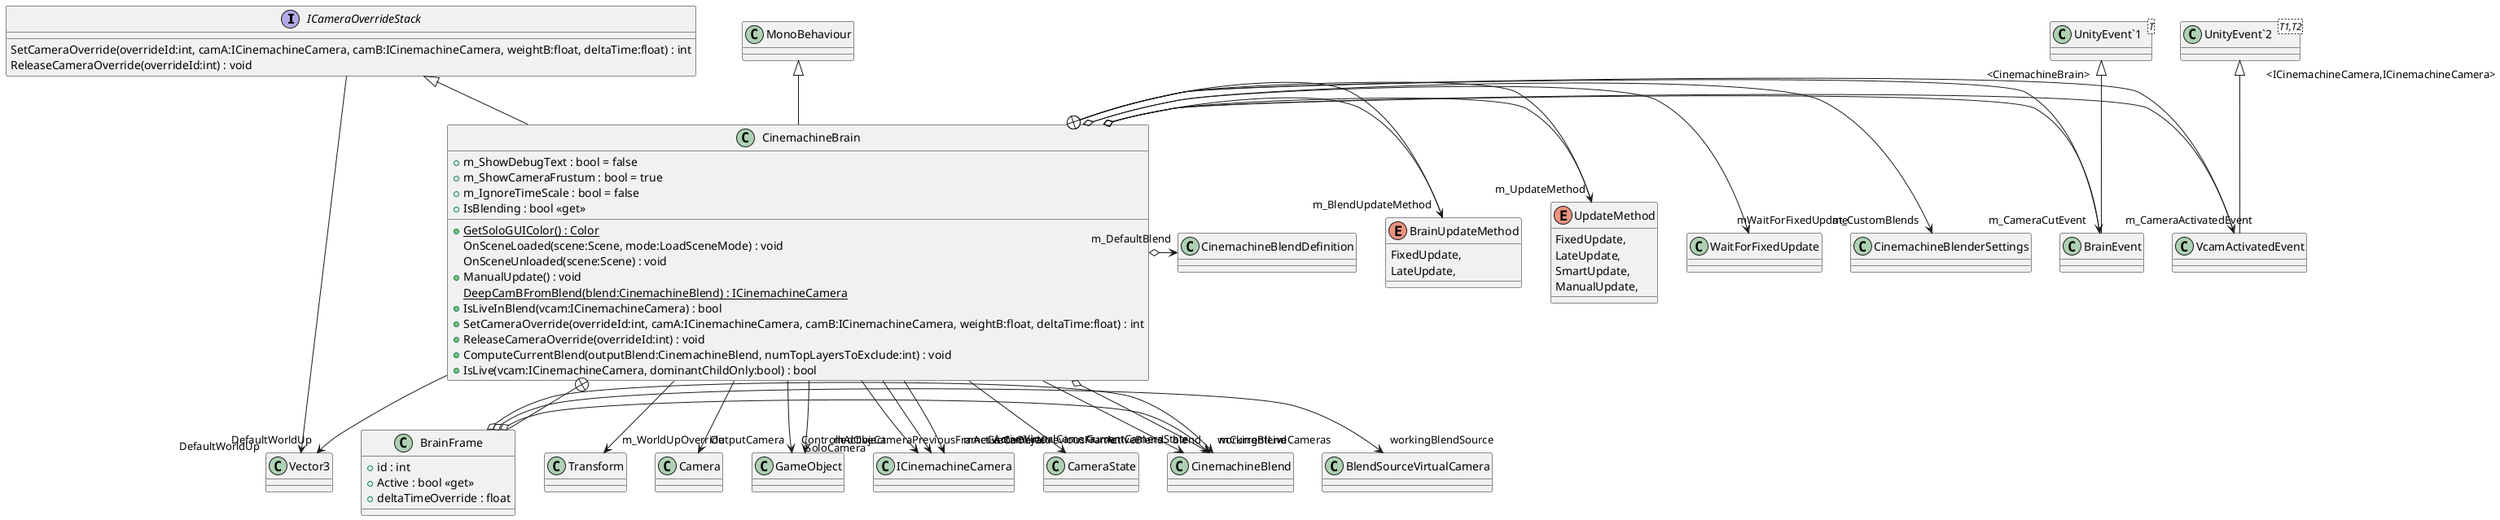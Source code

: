 @startuml
interface ICameraOverrideStack {
    SetCameraOverride(overrideId:int, camA:ICinemachineCamera, camB:ICinemachineCamera, weightB:float, deltaTime:float) : int
    ReleaseCameraOverride(overrideId:int) : void
}
class CinemachineBrain {
    + m_ShowDebugText : bool = false
    + m_ShowCameraFrustum : bool = true
    + m_IgnoreTimeScale : bool = false
    + {static} GetSoloGUIColor() : Color
    OnSceneLoaded(scene:Scene, mode:LoadSceneMode) : void
    OnSceneUnloaded(scene:Scene) : void
    + ManualUpdate() : void
    {static} DeepCamBFromBlend(blend:CinemachineBlend) : ICinemachineCamera
    + IsLiveInBlend(vcam:ICinemachineCamera) : bool
    + IsBlending : bool <<get>>
    + SetCameraOverride(overrideId:int, camA:ICinemachineCamera, camB:ICinemachineCamera, weightB:float, deltaTime:float) : int
    + ReleaseCameraOverride(overrideId:int) : void
    + ComputeCurrentBlend(outputBlend:CinemachineBlend, numTopLayersToExclude:int) : void
    + IsLive(vcam:ICinemachineCamera, dominantChildOnly:bool) : bool
}
enum UpdateMethod {
    FixedUpdate,
    LateUpdate,
    SmartUpdate,
    ManualUpdate,
}
enum BrainUpdateMethod {
    FixedUpdate,
    LateUpdate,
}
class BrainEvent {
}
class VcamActivatedEvent {
}
class BrainFrame {
    + id : int
    + Active : bool <<get>>
    + deltaTimeOverride : float
}
class "UnityEvent`1"<T> {
}
class "UnityEvent`2"<T1,T2> {
}
ICameraOverrideStack --> "DefaultWorldUp" Vector3
MonoBehaviour <|-- CinemachineBrain
ICameraOverrideStack <|-- CinemachineBrain
CinemachineBrain --> "m_WorldUpOverride" Transform
CinemachineBrain o-> "m_UpdateMethod" UpdateMethod
CinemachineBrain o-> "m_BlendUpdateMethod" BrainUpdateMethod
CinemachineBrain o-> "m_DefaultBlend" CinemachineBlendDefinition
CinemachineBrain o-> "m_CustomBlends" CinemachineBlenderSettings
CinemachineBrain --> "OutputCamera" Camera
CinemachineBrain --> "ControlledObject" GameObject
CinemachineBrain o-> "m_CameraCutEvent" BrainEvent
CinemachineBrain o-> "m_CameraActivatedEvent" VcamActivatedEvent
CinemachineBrain --> "SoloCamera" ICinemachineCamera
CinemachineBrain --> "DefaultWorldUp" Vector3
CinemachineBrain o-> "mWaitForFixedUpdate" WaitForFixedUpdate
CinemachineBrain --> "ActiveVirtualCamera" ICinemachineCamera
CinemachineBrain --> "ActiveBlend" CinemachineBlend
CinemachineBrain o-> "mCurrentLiveCameras" CinemachineBlend
CinemachineBrain --> "mActiveCameraPreviousFrame" ICinemachineCamera
CinemachineBrain --> "mActiveCameraPreviousFrameGameObject" GameObject
CinemachineBrain --> "CurrentCameraState" CameraState
CinemachineBrain +-- UpdateMethod
CinemachineBrain +-- BrainUpdateMethod
CinemachineBrain +-- BrainEvent
"UnityEvent`1" "<CinemachineBrain>" <|-- BrainEvent
CinemachineBrain +-- VcamActivatedEvent
"UnityEvent`2" "<ICinemachineCamera,ICinemachineCamera>" <|-- VcamActivatedEvent
CinemachineBrain +-- BrainFrame
BrainFrame o-> "blend" CinemachineBlend
BrainFrame o-> "workingBlend" CinemachineBlend
BrainFrame o-> "workingBlendSource" BlendSourceVirtualCamera
@enduml
